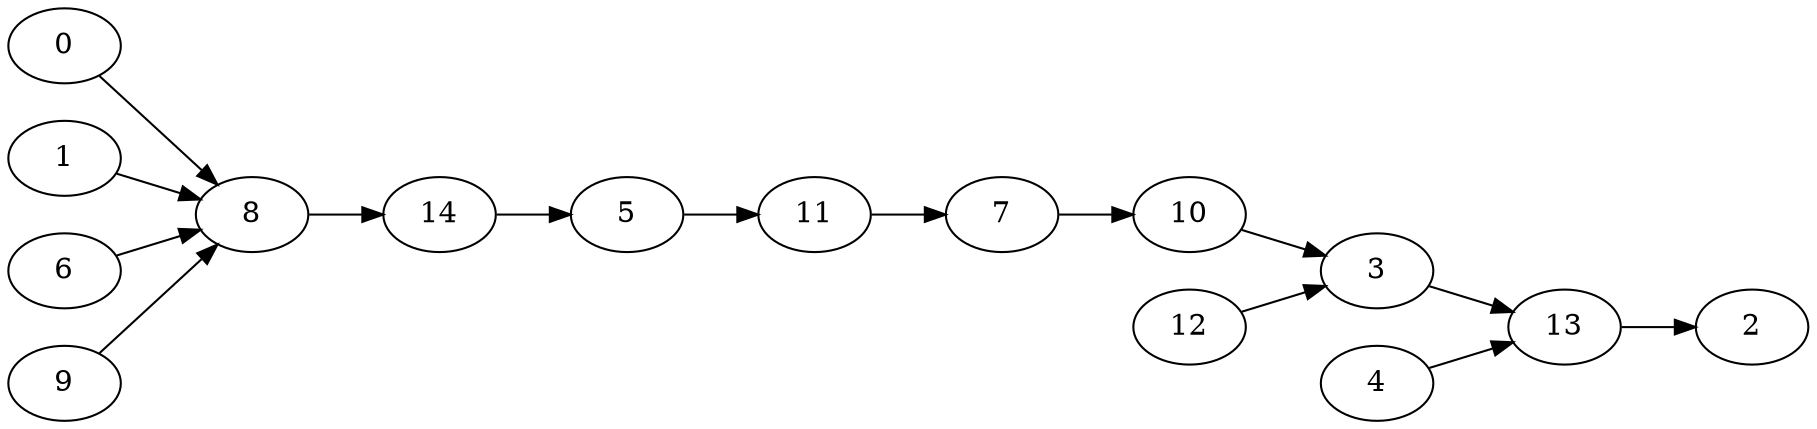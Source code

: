 digraph PartialOrder {
	graph [rankdir=LR];
	0 -> 8;
	8 -> 14;
	10 -> 3;
	3 -> 13;
	11 -> 7;
	7 -> 10;
	12 -> 3;
	13 -> 2;
	14 -> 5;
	5 -> 11;
	1 -> 8;
	4 -> 13;
	6 -> 8;
	9 -> 8;
}
